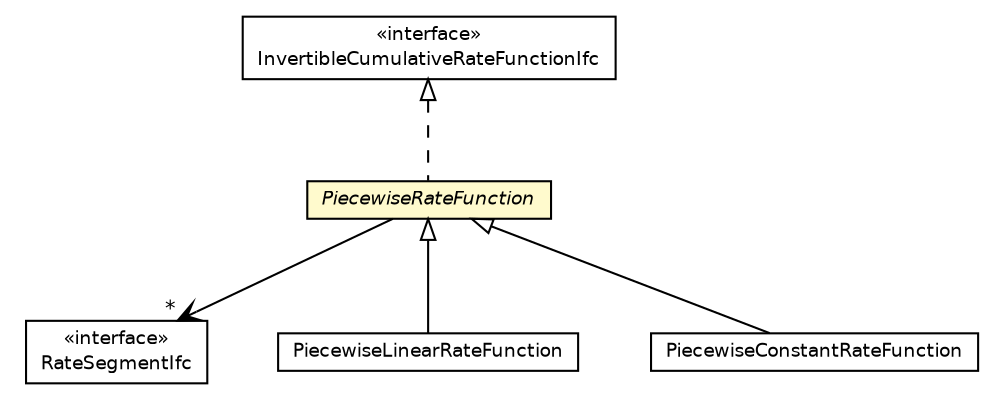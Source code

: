 #!/usr/local/bin/dot
#
# Class diagram 
# Generated by UMLGraph version 5.4 (http://www.umlgraph.org/)
#

digraph G {
	edge [fontname="Helvetica",fontsize=10,labelfontname="Helvetica",labelfontsize=10];
	node [fontname="Helvetica",fontsize=10,shape=plaintext];
	nodesep=0.25;
	ranksep=0.5;
	// jsl.modeling.elements.variable.nhpp.RateSegmentIfc
	c147584 [label=<<table title="jsl.modeling.elements.variable.nhpp.RateSegmentIfc" border="0" cellborder="1" cellspacing="0" cellpadding="2" port="p" href="./RateSegmentIfc.html">
		<tr><td><table border="0" cellspacing="0" cellpadding="1">
<tr><td align="center" balign="center"> &#171;interface&#187; </td></tr>
<tr><td align="center" balign="center"> RateSegmentIfc </td></tr>
		</table></td></tr>
		</table>>, URL="./RateSegmentIfc.html", fontname="Helvetica", fontcolor="black", fontsize=9.0];
	// jsl.modeling.elements.variable.nhpp.PiecewiseRateFunction
	c147586 [label=<<table title="jsl.modeling.elements.variable.nhpp.PiecewiseRateFunction" border="0" cellborder="1" cellspacing="0" cellpadding="2" port="p" bgcolor="lemonChiffon" href="./PiecewiseRateFunction.html">
		<tr><td><table border="0" cellspacing="0" cellpadding="1">
<tr><td align="center" balign="center"><font face="Helvetica-Oblique"> PiecewiseRateFunction </font></td></tr>
		</table></td></tr>
		</table>>, URL="./PiecewiseRateFunction.html", fontname="Helvetica", fontcolor="black", fontsize=9.0];
	// jsl.modeling.elements.variable.nhpp.PiecewiseLinearRateFunction
	c147587 [label=<<table title="jsl.modeling.elements.variable.nhpp.PiecewiseLinearRateFunction" border="0" cellborder="1" cellspacing="0" cellpadding="2" port="p" href="./PiecewiseLinearRateFunction.html">
		<tr><td><table border="0" cellspacing="0" cellpadding="1">
<tr><td align="center" balign="center"> PiecewiseLinearRateFunction </td></tr>
		</table></td></tr>
		</table>>, URL="./PiecewiseLinearRateFunction.html", fontname="Helvetica", fontcolor="black", fontsize=9.0];
	// jsl.modeling.elements.variable.nhpp.PiecewiseConstantRateFunction
	c147588 [label=<<table title="jsl.modeling.elements.variable.nhpp.PiecewiseConstantRateFunction" border="0" cellborder="1" cellspacing="0" cellpadding="2" port="p" href="./PiecewiseConstantRateFunction.html">
		<tr><td><table border="0" cellspacing="0" cellpadding="1">
<tr><td align="center" balign="center"> PiecewiseConstantRateFunction </td></tr>
		</table></td></tr>
		</table>>, URL="./PiecewiseConstantRateFunction.html", fontname="Helvetica", fontcolor="black", fontsize=9.0];
	// jsl.modeling.elements.variable.nhpp.InvertibleCumulativeRateFunctionIfc
	c147593 [label=<<table title="jsl.modeling.elements.variable.nhpp.InvertibleCumulativeRateFunctionIfc" border="0" cellborder="1" cellspacing="0" cellpadding="2" port="p" href="./InvertibleCumulativeRateFunctionIfc.html">
		<tr><td><table border="0" cellspacing="0" cellpadding="1">
<tr><td align="center" balign="center"> &#171;interface&#187; </td></tr>
<tr><td align="center" balign="center"> InvertibleCumulativeRateFunctionIfc </td></tr>
		</table></td></tr>
		</table>>, URL="./InvertibleCumulativeRateFunctionIfc.html", fontname="Helvetica", fontcolor="black", fontsize=9.0];
	//jsl.modeling.elements.variable.nhpp.PiecewiseRateFunction implements jsl.modeling.elements.variable.nhpp.InvertibleCumulativeRateFunctionIfc
	c147593:p -> c147586:p [dir=back,arrowtail=empty,style=dashed];
	//jsl.modeling.elements.variable.nhpp.PiecewiseLinearRateFunction extends jsl.modeling.elements.variable.nhpp.PiecewiseRateFunction
	c147586:p -> c147587:p [dir=back,arrowtail=empty];
	//jsl.modeling.elements.variable.nhpp.PiecewiseConstantRateFunction extends jsl.modeling.elements.variable.nhpp.PiecewiseRateFunction
	c147586:p -> c147588:p [dir=back,arrowtail=empty];
	// jsl.modeling.elements.variable.nhpp.PiecewiseRateFunction NAVASSOC jsl.modeling.elements.variable.nhpp.RateSegmentIfc
	c147586:p -> c147584:p [taillabel="", label="", headlabel="*", fontname="Helvetica", fontcolor="black", fontsize=10.0, color="black", arrowhead=open];
}

